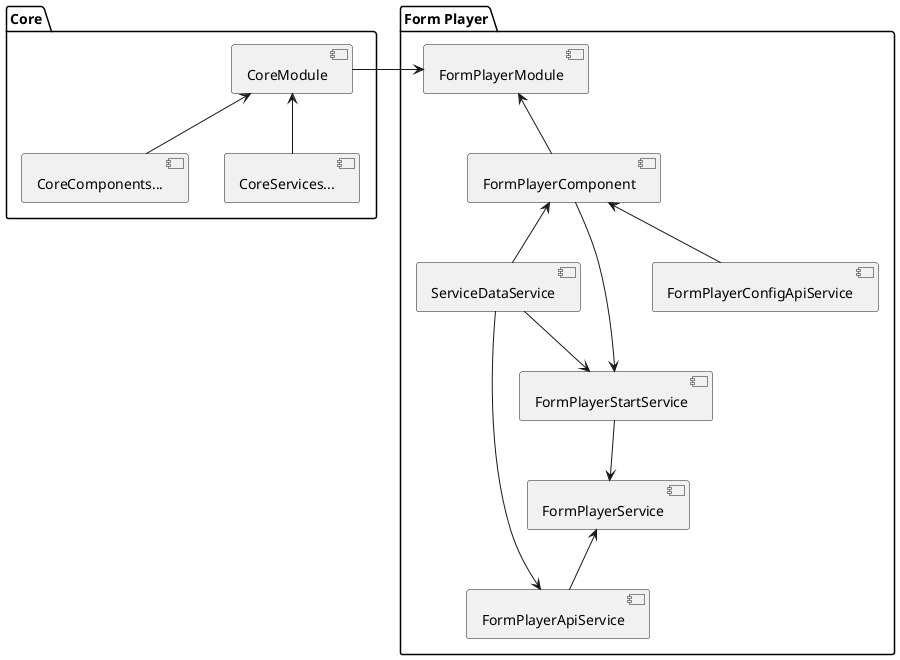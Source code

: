 @startuml

package "Form Player" {
  [FormPlayerModule] <-- [FormPlayerComponent]
  [FormPlayerComponent] <-- [ServiceDataService]
  [ServiceDataService] --> [FormPlayerStartService]
  [ServiceDataService] --> [FormPlayerApiService]
  [FormPlayerComponent] <-- [FormPlayerConfigApiService]
  [FormPlayerComponent] --> [FormPlayerStartService]
  [FormPlayerStartService] --> [FormPlayerService]
  [FormPlayerService] <-- [FormPlayerApiService]
}

package "Core" {
  [CoreModule] -> [FormPlayerModule]
  [CoreModule] <-- [CoreComponents...]
  [CoreModule] <-- [CoreServices...]
}




@enduml
